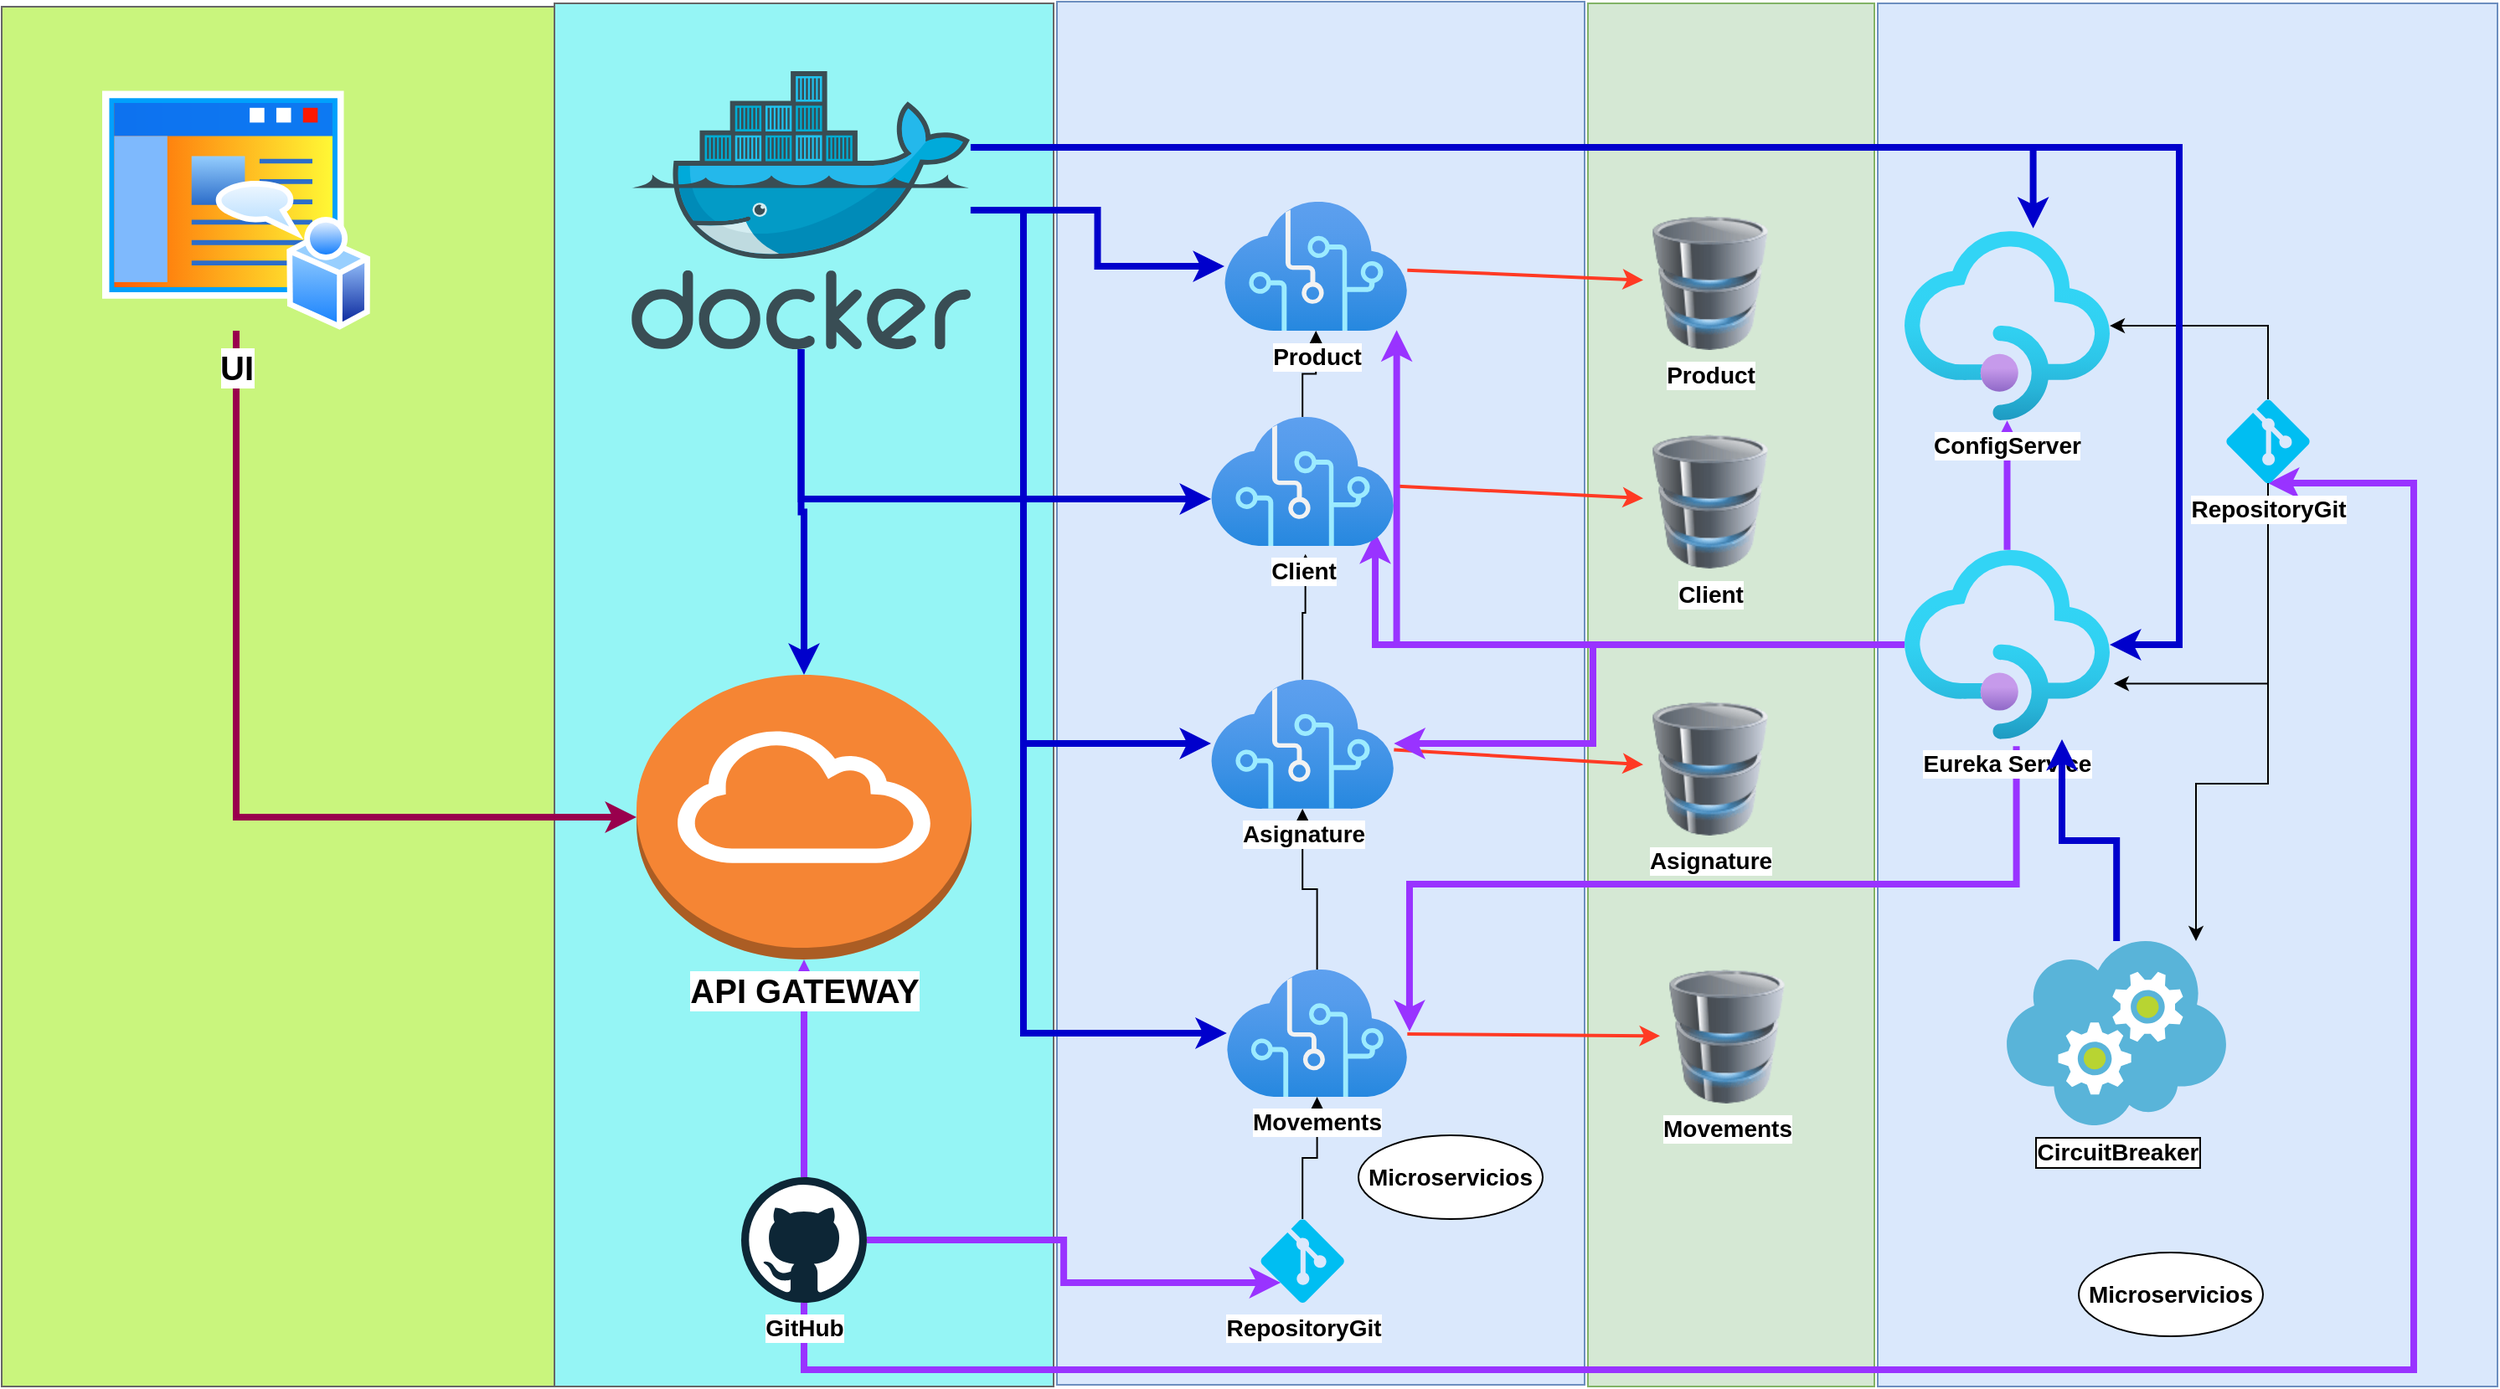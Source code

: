 <mxfile version="16.5.3" type="github">
  <diagram id="I9oDGClTtLo3D-e7rfP1" name="Page-1">
    <mxGraphModel dx="2076" dy="1094" grid="1" gridSize="10" guides="1" tooltips="1" connect="1" arrows="1" fold="1" page="1" pageScale="1" pageWidth="827" pageHeight="1169" math="0" shadow="0">
      <root>
        <mxCell id="0" />
        <mxCell id="1" parent="0" />
        <mxCell id="t9oLwhMx5HOXyN6hdXH--61" value="" style="rounded=0;whiteSpace=wrap;html=1;fillColor=#95F5F5;strokeColor=#666666;fontColor=#333333;" vertex="1" parent="1">
          <mxGeometry x="710" y="14" width="298" height="826" as="geometry" />
        </mxCell>
        <mxCell id="t9oLwhMx5HOXyN6hdXH--49" value="" style="rounded=0;whiteSpace=wrap;html=1;fillColor=#dae8fc;strokeColor=#6c8ebf;" vertex="1" parent="1">
          <mxGeometry x="1500" y="14" width="370" height="826" as="geometry" />
        </mxCell>
        <mxCell id="t9oLwhMx5HOXyN6hdXH--1" value="" style="rounded=0;whiteSpace=wrap;html=1;fillColor=#C9F57D;strokeColor=#666666;fontColor=#333333;" vertex="1" parent="1">
          <mxGeometry x="380" y="16" width="330" height="824" as="geometry" />
        </mxCell>
        <mxCell id="t9oLwhMx5HOXyN6hdXH--2" value="" style="rounded=0;whiteSpace=wrap;html=1;fillColor=#dae8fc;strokeColor=#6c8ebf;" vertex="1" parent="1">
          <mxGeometry x="1010" y="13" width="315" height="826" as="geometry" />
        </mxCell>
        <mxCell id="t9oLwhMx5HOXyN6hdXH--3" value="" style="rounded=0;whiteSpace=wrap;html=1;fillColor=#d5e8d4;strokeColor=#82b366;" vertex="1" parent="1">
          <mxGeometry x="1327" y="14" width="171" height="826" as="geometry" />
        </mxCell>
        <mxCell id="t9oLwhMx5HOXyN6hdXH--5" value="" style="endArrow=classic;html=1;rounded=0;fontColor=#FF142C;labelBackgroundColor=#FF142C;strokeColor=#FF3A24;strokeWidth=2;" edge="1" parent="1" target="t9oLwhMx5HOXyN6hdXH--7" source="t9oLwhMx5HOXyN6hdXH--10">
          <mxGeometry width="50" height="50" relative="1" as="geometry">
            <mxPoint x="993.16" y="752.47" as="sourcePoint" />
            <mxPoint x="1073.16" y="745.197" as="targetPoint" />
          </mxGeometry>
        </mxCell>
        <mxCell id="t9oLwhMx5HOXyN6hdXH--6" value="&lt;font color=&quot;#000000&quot; style=&quot;font-size: 14px&quot;&gt;&lt;b&gt;Client&lt;/b&gt;&lt;/font&gt;" style="image;html=1;image=img/lib/clip_art/computers/Database_128x128.png;fontColor=#FF142C;" vertex="1" parent="1">
          <mxGeometry x="1360.0" y="271.54" width="80" height="80" as="geometry" />
        </mxCell>
        <mxCell id="t9oLwhMx5HOXyN6hdXH--7" value="&lt;font color=&quot;#000000&quot; style=&quot;font-size: 14px&quot;&gt;&lt;b&gt;Product&lt;/b&gt;&lt;/font&gt;" style="image;html=1;image=img/lib/clip_art/computers/Database_128x128.png;fontColor=#FF142C;" vertex="1" parent="1">
          <mxGeometry x="1360" y="141" width="80" height="80" as="geometry" />
        </mxCell>
        <mxCell id="t9oLwhMx5HOXyN6hdXH--8" value="&lt;font color=&quot;#000000&quot; size=&quot;1&quot;&gt;&lt;b style=&quot;font-size: 14px&quot;&gt;Movements&lt;/b&gt;&lt;/font&gt;" style="image;html=1;image=img/lib/clip_art/computers/Database_128x128.png;fontColor=#FF142C;" vertex="1" parent="1">
          <mxGeometry x="1370.0" y="591" width="80" height="80" as="geometry" />
        </mxCell>
        <mxCell id="t9oLwhMx5HOXyN6hdXH--52" style="edgeStyle=orthogonalEdgeStyle;rounded=0;orthogonalLoop=1;jettySize=auto;html=1;fontSize=14;fontColor=#000000;" edge="1" parent="1" source="t9oLwhMx5HOXyN6hdXH--11" target="t9oLwhMx5HOXyN6hdXH--14">
          <mxGeometry relative="1" as="geometry" />
        </mxCell>
        <mxCell id="t9oLwhMx5HOXyN6hdXH--13" value="&lt;font color=&quot;#000000&quot; style=&quot;font-size: 14px&quot;&gt;&lt;b&gt;Asignature&lt;/b&gt;&lt;/font&gt;" style="image;html=1;image=img/lib/clip_art/computers/Database_128x128.png;fontColor=#FF142C;" vertex="1" parent="1">
          <mxGeometry x="1360.0" y="431.0" width="80" height="80" as="geometry" />
        </mxCell>
        <mxCell id="t9oLwhMx5HOXyN6hdXH--53" style="edgeStyle=orthogonalEdgeStyle;rounded=0;orthogonalLoop=1;jettySize=auto;html=1;entryX=0.516;entryY=1.062;entryDx=0;entryDy=0;entryPerimeter=0;fontSize=14;fontColor=#000000;" edge="1" parent="1" source="t9oLwhMx5HOXyN6hdXH--14" target="t9oLwhMx5HOXyN6hdXH--9">
          <mxGeometry relative="1" as="geometry" />
        </mxCell>
        <mxCell id="t9oLwhMx5HOXyN6hdXH--14" value="&lt;font style=&quot;font-size: 14px&quot;&gt;&lt;b&gt;Asignature&lt;/b&gt;&lt;/font&gt;" style="aspect=fixed;html=1;points=[];align=center;image;fontSize=12;image=img/lib/azure2/ai_machine_learning/Cognitive_Services.svg;fontColor=#000000;" vertex="1" parent="1">
          <mxGeometry x="1102" y="417.92" width="109.17" height="77.06" as="geometry" />
        </mxCell>
        <mxCell id="t9oLwhMx5HOXyN6hdXH--15" value="" style="endArrow=classic;html=1;rounded=0;fontColor=#FF142C;labelBackgroundColor=#FF142C;strokeColor=#FF3A24;strokeWidth=2;" edge="1" parent="1" source="t9oLwhMx5HOXyN6hdXH--9" target="t9oLwhMx5HOXyN6hdXH--6">
          <mxGeometry width="50" height="50" relative="1" as="geometry">
            <mxPoint x="1320.0" y="301.54" as="sourcePoint" />
            <mxPoint x="1320.0" y="394.48" as="targetPoint" />
          </mxGeometry>
        </mxCell>
        <mxCell id="t9oLwhMx5HOXyN6hdXH--16" value="" style="endArrow=classic;html=1;rounded=0;fontColor=#FF142C;labelBackgroundColor=#FF142C;strokeColor=#FF3A24;strokeWidth=2;" edge="1" parent="1" source="t9oLwhMx5HOXyN6hdXH--14" target="t9oLwhMx5HOXyN6hdXH--13">
          <mxGeometry width="50" height="50" relative="1" as="geometry">
            <mxPoint x="1410.57" y="751.0" as="sourcePoint" />
            <mxPoint x="1410.57" y="843.94" as="targetPoint" />
          </mxGeometry>
        </mxCell>
        <mxCell id="t9oLwhMx5HOXyN6hdXH--17" value="" style="endArrow=classic;html=1;rounded=0;fontColor=#FF142C;labelBackgroundColor=#FF142C;strokeColor=#FF3A24;strokeWidth=2;" edge="1" parent="1" source="t9oLwhMx5HOXyN6hdXH--11" target="t9oLwhMx5HOXyN6hdXH--8">
          <mxGeometry width="50" height="50" relative="1" as="geometry">
            <mxPoint x="1622.16" y="751.0" as="sourcePoint" />
            <mxPoint x="1622.16" y="843.94" as="targetPoint" />
          </mxGeometry>
        </mxCell>
        <mxCell id="t9oLwhMx5HOXyN6hdXH--62" style="edgeStyle=orthogonalEdgeStyle;rounded=0;orthogonalLoop=1;jettySize=auto;html=1;entryX=0.24;entryY=0.76;entryDx=0;entryDy=0;entryPerimeter=0;fontSize=20;fontColor=#000000;strokeColor=#9933FF;strokeWidth=4;" edge="1" parent="1" source="t9oLwhMx5HOXyN6hdXH--24" target="t9oLwhMx5HOXyN6hdXH--50">
          <mxGeometry relative="1" as="geometry" />
        </mxCell>
        <mxCell id="t9oLwhMx5HOXyN6hdXH--63" style="edgeStyle=orthogonalEdgeStyle;rounded=0;orthogonalLoop=1;jettySize=auto;html=1;entryX=0.5;entryY=1;entryDx=0;entryDy=0;entryPerimeter=0;fontSize=20;fontColor=#000000;strokeColor=#9933FF;strokeWidth=4;" edge="1" parent="1" source="t9oLwhMx5HOXyN6hdXH--24" target="t9oLwhMx5HOXyN6hdXH--40">
          <mxGeometry relative="1" as="geometry">
            <Array as="points">
              <mxPoint x="859" y="830" />
              <mxPoint x="1820" y="830" />
              <mxPoint x="1820" y="301" />
            </Array>
          </mxGeometry>
        </mxCell>
        <mxCell id="t9oLwhMx5HOXyN6hdXH--66" style="edgeStyle=orthogonalEdgeStyle;rounded=0;orthogonalLoop=1;jettySize=auto;html=1;fontSize=20;fontColor=#000000;strokeColor=#9933FF;strokeWidth=4;" edge="1" parent="1" source="t9oLwhMx5HOXyN6hdXH--24" target="t9oLwhMx5HOXyN6hdXH--65">
          <mxGeometry relative="1" as="geometry" />
        </mxCell>
        <mxCell id="t9oLwhMx5HOXyN6hdXH--24" value="GitHub" style="dashed=0;outlineConnect=0;html=1;align=center;labelPosition=center;verticalLabelPosition=bottom;verticalAlign=top;shape=mxgraph.weblogos.github;fontSize=14;fontStyle=1;labelBackgroundColor=default;" vertex="1" parent="1">
          <mxGeometry x="821.5" y="715" width="75" height="75" as="geometry" />
        </mxCell>
        <mxCell id="t9oLwhMx5HOXyN6hdXH--67" style="edgeStyle=orthogonalEdgeStyle;rounded=0;orthogonalLoop=1;jettySize=auto;html=1;fontSize=20;fontColor=#000000;strokeColor=#99004D;strokeWidth=4;" edge="1" parent="1" source="t9oLwhMx5HOXyN6hdXH--26" target="t9oLwhMx5HOXyN6hdXH--65">
          <mxGeometry relative="1" as="geometry">
            <Array as="points">
              <mxPoint x="520" y="500" />
            </Array>
          </mxGeometry>
        </mxCell>
        <mxCell id="t9oLwhMx5HOXyN6hdXH--26" value="&lt;font style=&quot;font-size: 20px&quot;&gt;UI&lt;/font&gt;" style="aspect=fixed;perimeter=ellipsePerimeter;html=1;align=center;shadow=0;dashed=0;spacingTop=3;image;image=img/lib/active_directory/home_page.svg;fillColor=#95F5F5;fontSize=14;fontStyle=1" vertex="1" parent="1">
          <mxGeometry x="440" y="65.53" width="160" height="144" as="geometry" />
        </mxCell>
        <mxCell id="t9oLwhMx5HOXyN6hdXH--28" value="Microservicios" style="ellipse;whiteSpace=wrap;html=1;align=center;newEdgeStyle={&quot;edgeStyle&quot;:&quot;entityRelationEdgeStyle&quot;,&quot;startArrow&quot;:&quot;none&quot;,&quot;endArrow&quot;:&quot;none&quot;,&quot;segment&quot;:10,&quot;curved&quot;:1};treeFolding=1;treeMoving=1;fontSize=14;fillColor=#FFFFFF;fontStyle=1" vertex="1" collapsed="1" parent="1">
          <mxGeometry x="1190" y="690" width="110" height="50" as="geometry" />
        </mxCell>
        <mxCell id="t9oLwhMx5HOXyN6hdXH--44" style="edgeStyle=orthogonalEdgeStyle;rounded=0;orthogonalLoop=1;jettySize=auto;html=1;" edge="1" parent="1" source="t9oLwhMx5HOXyN6hdXH--40" target="t9oLwhMx5HOXyN6hdXH--12">
          <mxGeometry relative="1" as="geometry">
            <Array as="points">
              <mxPoint x="1733" y="206.54" />
            </Array>
          </mxGeometry>
        </mxCell>
        <mxCell id="t9oLwhMx5HOXyN6hdXH--45" style="edgeStyle=orthogonalEdgeStyle;rounded=0;orthogonalLoop=1;jettySize=auto;html=1;exitX=0.5;exitY=1;exitDx=0;exitDy=0;exitPerimeter=0;entryX=1.02;entryY=0.706;entryDx=0;entryDy=0;entryPerimeter=0;" edge="1" parent="1" source="t9oLwhMx5HOXyN6hdXH--40" target="t9oLwhMx5HOXyN6hdXH--43">
          <mxGeometry relative="1" as="geometry">
            <Array as="points">
              <mxPoint x="1733" y="420.54" />
            </Array>
          </mxGeometry>
        </mxCell>
        <mxCell id="t9oLwhMx5HOXyN6hdXH--79" style="edgeStyle=orthogonalEdgeStyle;rounded=0;orthogonalLoop=1;jettySize=auto;html=1;fontSize=14;fontColor=#000000;strokeColor=#000000;strokeWidth=1;" edge="1" parent="1" source="t9oLwhMx5HOXyN6hdXH--40" target="t9oLwhMx5HOXyN6hdXH--76">
          <mxGeometry relative="1" as="geometry">
            <Array as="points">
              <mxPoint x="1733" y="480" />
              <mxPoint x="1690" y="480" />
            </Array>
          </mxGeometry>
        </mxCell>
        <mxCell id="t9oLwhMx5HOXyN6hdXH--40" value="&lt;font style=&quot;font-size: 14px&quot;&gt;&lt;b&gt;RepositoryGit&lt;/b&gt;&lt;/font&gt;" style="verticalLabelPosition=bottom;html=1;verticalAlign=top;align=center;strokeColor=none;fillColor=#00BEF2;shape=mxgraph.azure.git_repository;labelBackgroundColor=default;" vertex="1" parent="1">
          <mxGeometry x="1708" y="250.54" width="50" height="50" as="geometry" />
        </mxCell>
        <mxCell id="t9oLwhMx5HOXyN6hdXH--41" value="" style="shape=image;verticalLabelPosition=bottom;labelBackgroundColor=default;verticalAlign=top;aspect=fixed;imageAspect=0;image=https://assets-global.website-files.com/5f1c75e63b2f950eb473d3e4/603c5eb831820c3ce6a8f057_603a1586fa052d17fc2a6929_MongoDBAtlas.png;" vertex="1" parent="1">
          <mxGeometry x="1380" y="707.5" width="90" height="90" as="geometry" />
        </mxCell>
        <mxCell id="t9oLwhMx5HOXyN6hdXH--55" style="edgeStyle=orthogonalEdgeStyle;rounded=0;orthogonalLoop=1;jettySize=auto;html=1;fontSize=14;fontColor=#000000;strokeColor=#9933FF;strokeWidth=4;" edge="1" parent="1" source="t9oLwhMx5HOXyN6hdXH--43" target="t9oLwhMx5HOXyN6hdXH--14">
          <mxGeometry relative="1" as="geometry">
            <Array as="points">
              <mxPoint x="1330" y="397" />
              <mxPoint x="1330" y="456" />
            </Array>
          </mxGeometry>
        </mxCell>
        <mxCell id="t9oLwhMx5HOXyN6hdXH--56" style="edgeStyle=orthogonalEdgeStyle;rounded=0;orthogonalLoop=1;jettySize=auto;html=1;entryX=0.898;entryY=0.895;entryDx=0;entryDy=0;entryPerimeter=0;fontSize=14;fontColor=#000000;strokeColor=#9933FF;strokeWidth=4;" edge="1" parent="1" source="t9oLwhMx5HOXyN6hdXH--43" target="t9oLwhMx5HOXyN6hdXH--9">
          <mxGeometry relative="1" as="geometry" />
        </mxCell>
        <mxCell id="t9oLwhMx5HOXyN6hdXH--57" style="edgeStyle=orthogonalEdgeStyle;rounded=0;orthogonalLoop=1;jettySize=auto;html=1;entryX=0.942;entryY=0.995;entryDx=0;entryDy=0;entryPerimeter=0;fontSize=14;fontColor=#000000;strokeColor=#9933FF;strokeWidth=4;" edge="1" parent="1" source="t9oLwhMx5HOXyN6hdXH--43" target="t9oLwhMx5HOXyN6hdXH--10">
          <mxGeometry relative="1" as="geometry" />
        </mxCell>
        <mxCell id="t9oLwhMx5HOXyN6hdXH--58" style="edgeStyle=orthogonalEdgeStyle;rounded=0;orthogonalLoop=1;jettySize=auto;html=1;entryX=1.012;entryY=0.486;entryDx=0;entryDy=0;entryPerimeter=0;fontSize=14;fontColor=#000000;strokeColor=#9933FF;strokeWidth=4;exitX=0.545;exitY=1.037;exitDx=0;exitDy=0;exitPerimeter=0;" edge="1" parent="1" source="t9oLwhMx5HOXyN6hdXH--43" target="t9oLwhMx5HOXyN6hdXH--11">
          <mxGeometry relative="1" as="geometry">
            <Array as="points">
              <mxPoint x="1583" y="540" />
              <mxPoint x="1221" y="540" />
            </Array>
          </mxGeometry>
        </mxCell>
        <mxCell id="t9oLwhMx5HOXyN6hdXH--60" style="edgeStyle=orthogonalEdgeStyle;rounded=0;orthogonalLoop=1;jettySize=auto;html=1;fontSize=14;fontColor=#000000;strokeColor=#9933FF;strokeWidth=4;" edge="1" parent="1" source="t9oLwhMx5HOXyN6hdXH--43" target="t9oLwhMx5HOXyN6hdXH--12">
          <mxGeometry relative="1" as="geometry" />
        </mxCell>
        <mxCell id="t9oLwhMx5HOXyN6hdXH--43" value="&lt;font style=&quot;font-size: 14px&quot;&gt;&lt;b&gt;Eureka Service&lt;/b&gt;&lt;/font&gt;" style="aspect=fixed;html=1;points=[];align=center;image;fontSize=12;image=img/lib/azure2/app_services/API_Management_Services.svg;fontColor=#000000;" vertex="1" parent="1">
          <mxGeometry x="1516" y="340.39" width="122.5" height="113.07" as="geometry" />
        </mxCell>
        <mxCell id="t9oLwhMx5HOXyN6hdXH--54" style="edgeStyle=orthogonalEdgeStyle;rounded=0;orthogonalLoop=1;jettySize=auto;html=1;fontSize=14;fontColor=#000000;" edge="1" parent="1" source="t9oLwhMx5HOXyN6hdXH--9" target="t9oLwhMx5HOXyN6hdXH--10">
          <mxGeometry relative="1" as="geometry" />
        </mxCell>
        <mxCell id="t9oLwhMx5HOXyN6hdXH--9" value="&lt;font style=&quot;font-size: 14px&quot;&gt;&lt;b&gt;Client&lt;/b&gt;&lt;/font&gt;" style="aspect=fixed;html=1;points=[];align=center;image;fontSize=12;image=img/lib/azure2/ai_machine_learning/Cognitive_Services.svg;fontColor=#000000;" vertex="1" parent="1">
          <mxGeometry x="1102" y="261" width="109.17" height="77.06" as="geometry" />
        </mxCell>
        <mxCell id="t9oLwhMx5HOXyN6hdXH--48" value="Microservicios" style="ellipse;whiteSpace=wrap;html=1;align=center;newEdgeStyle={&quot;edgeStyle&quot;:&quot;entityRelationEdgeStyle&quot;,&quot;startArrow&quot;:&quot;none&quot;,&quot;endArrow&quot;:&quot;none&quot;,&quot;segment&quot;:10,&quot;curved&quot;:1};treeFolding=1;treeMoving=1;fontSize=14;fillColor=#FFFFFF;fontStyle=1" vertex="1" parent="1">
          <mxGeometry x="1620" y="760" width="110" height="50" as="geometry" />
        </mxCell>
        <mxCell id="t9oLwhMx5HOXyN6hdXH--51" style="edgeStyle=orthogonalEdgeStyle;rounded=0;orthogonalLoop=1;jettySize=auto;html=1;fontSize=14;fontColor=#000000;" edge="1" parent="1" source="t9oLwhMx5HOXyN6hdXH--50" target="t9oLwhMx5HOXyN6hdXH--11">
          <mxGeometry relative="1" as="geometry" />
        </mxCell>
        <mxCell id="t9oLwhMx5HOXyN6hdXH--50" value="&lt;font style=&quot;font-size: 14px&quot;&gt;&lt;b&gt;RepositoryGit&lt;/b&gt;&lt;/font&gt;" style="verticalLabelPosition=bottom;html=1;verticalAlign=top;align=center;strokeColor=none;fillColor=#00BEF2;shape=mxgraph.azure.git_repository;labelBackgroundColor=default;" vertex="1" parent="1">
          <mxGeometry x="1131.59" y="740" width="50" height="50" as="geometry" />
        </mxCell>
        <mxCell id="t9oLwhMx5HOXyN6hdXH--12" value="&lt;font style=&quot;font-size: 14px&quot;&gt;&lt;b&gt;ConfigServer&lt;/b&gt;&lt;/font&gt;" style="aspect=fixed;html=1;points=[];align=center;image;fontSize=12;image=img/lib/azure2/app_services/API_Management_Services.svg;fontColor=#000000;" vertex="1" parent="1">
          <mxGeometry x="1516" y="150" width="122.5" height="113.07" as="geometry" />
        </mxCell>
        <mxCell id="t9oLwhMx5HOXyN6hdXH--10" value="&lt;b&gt;&lt;font style=&quot;font-size: 14px&quot;&gt;Product&lt;/font&gt;&lt;/b&gt;" style="aspect=fixed;html=1;points=[];align=center;image;fontSize=12;image=img/lib/azure2/ai_machine_learning/Cognitive_Services.svg;fontColor=#000000;" vertex="1" parent="1">
          <mxGeometry x="1109.99" y="132.47" width="109.17" height="77.06" as="geometry" />
        </mxCell>
        <mxCell id="t9oLwhMx5HOXyN6hdXH--11" value="&lt;font style=&quot;font-size: 14px&quot;&gt;&lt;b&gt;Movements&lt;/b&gt;&lt;/font&gt;" style="aspect=fixed;html=1;points=[];align=center;image;fontSize=12;image=img/lib/azure2/ai_machine_learning/Cognitive_Services.svg;fontColor=#000000;" vertex="1" parent="1">
          <mxGeometry x="1111.41" y="591" width="107.75" height="76.06" as="geometry" />
        </mxCell>
        <mxCell id="t9oLwhMx5HOXyN6hdXH--65" value="&lt;b&gt;API GATEWAY&lt;/b&gt;" style="outlineConnect=0;dashed=0;verticalLabelPosition=bottom;verticalAlign=top;align=center;html=1;shape=mxgraph.aws3.internet_gateway;fillColor=#F58534;gradientColor=none;labelBackgroundColor=default;fontSize=20;fontColor=#000000;" vertex="1" parent="1">
          <mxGeometry x="759" y="415" width="200" height="170" as="geometry" />
        </mxCell>
        <mxCell id="t9oLwhMx5HOXyN6hdXH--69" style="edgeStyle=orthogonalEdgeStyle;rounded=0;orthogonalLoop=1;jettySize=auto;html=1;fontSize=15;fontColor=#0000CC;strokeColor=#0000CC;strokeWidth=4;" edge="1" parent="1" source="t9oLwhMx5HOXyN6hdXH--68" target="t9oLwhMx5HOXyN6hdXH--65">
          <mxGeometry relative="1" as="geometry" />
        </mxCell>
        <mxCell id="t9oLwhMx5HOXyN6hdXH--70" style="edgeStyle=orthogonalEdgeStyle;rounded=0;orthogonalLoop=1;jettySize=auto;html=1;fontSize=15;fontColor=#0000CC;strokeColor=#0000CC;strokeWidth=4;" edge="1" parent="1" source="t9oLwhMx5HOXyN6hdXH--68" target="t9oLwhMx5HOXyN6hdXH--10">
          <mxGeometry relative="1" as="geometry" />
        </mxCell>
        <mxCell id="t9oLwhMx5HOXyN6hdXH--71" style="edgeStyle=orthogonalEdgeStyle;rounded=0;orthogonalLoop=1;jettySize=auto;html=1;fontSize=15;fontColor=#0000CC;strokeColor=#0000CC;strokeWidth=4;" edge="1" parent="1" source="t9oLwhMx5HOXyN6hdXH--68" target="t9oLwhMx5HOXyN6hdXH--9">
          <mxGeometry relative="1" as="geometry">
            <Array as="points">
              <mxPoint x="857" y="310" />
            </Array>
          </mxGeometry>
        </mxCell>
        <mxCell id="t9oLwhMx5HOXyN6hdXH--72" style="edgeStyle=orthogonalEdgeStyle;rounded=0;orthogonalLoop=1;jettySize=auto;html=1;fontSize=15;fontColor=#0000CC;strokeColor=#0000CC;strokeWidth=4;" edge="1" parent="1" source="t9oLwhMx5HOXyN6hdXH--68" target="t9oLwhMx5HOXyN6hdXH--14">
          <mxGeometry relative="1" as="geometry">
            <Array as="points">
              <mxPoint x="990" y="138" />
              <mxPoint x="990" y="456" />
            </Array>
          </mxGeometry>
        </mxCell>
        <mxCell id="t9oLwhMx5HOXyN6hdXH--73" style="edgeStyle=orthogonalEdgeStyle;rounded=0;orthogonalLoop=1;jettySize=auto;html=1;fontSize=15;fontColor=#0000CC;strokeColor=#0000CC;strokeWidth=4;" edge="1" parent="1" source="t9oLwhMx5HOXyN6hdXH--68" target="t9oLwhMx5HOXyN6hdXH--11">
          <mxGeometry relative="1" as="geometry">
            <Array as="points">
              <mxPoint x="990" y="138" />
              <mxPoint x="990" y="629" />
            </Array>
          </mxGeometry>
        </mxCell>
        <mxCell id="t9oLwhMx5HOXyN6hdXH--74" style="edgeStyle=orthogonalEdgeStyle;rounded=0;orthogonalLoop=1;jettySize=auto;html=1;fontSize=15;fontColor=#0000CC;strokeColor=#0000CC;strokeWidth=4;entryX=0.627;entryY=-0.014;entryDx=0;entryDy=0;entryPerimeter=0;" edge="1" parent="1" source="t9oLwhMx5HOXyN6hdXH--68" target="t9oLwhMx5HOXyN6hdXH--12">
          <mxGeometry relative="1" as="geometry">
            <Array as="points">
              <mxPoint x="1593" y="100" />
            </Array>
          </mxGeometry>
        </mxCell>
        <mxCell id="t9oLwhMx5HOXyN6hdXH--75" style="edgeStyle=orthogonalEdgeStyle;rounded=0;orthogonalLoop=1;jettySize=auto;html=1;fontSize=15;fontColor=#0000CC;strokeColor=#0000CC;strokeWidth=4;" edge="1" parent="1" source="t9oLwhMx5HOXyN6hdXH--68" target="t9oLwhMx5HOXyN6hdXH--43">
          <mxGeometry relative="1" as="geometry">
            <Array as="points">
              <mxPoint x="1680" y="100" />
              <mxPoint x="1680" y="397" />
            </Array>
          </mxGeometry>
        </mxCell>
        <mxCell id="t9oLwhMx5HOXyN6hdXH--68" value="" style="sketch=0;aspect=fixed;html=1;points=[];align=center;image;fontSize=15;image=img/lib/mscae/Docker.svg;labelBackgroundColor=default;fontColor=#000000;fillColor=#C9F57D;labelBorderColor=default;" vertex="1" parent="1">
          <mxGeometry x="756" y="54.51" width="202.48" height="166.03" as="geometry" />
        </mxCell>
        <mxCell id="t9oLwhMx5HOXyN6hdXH--78" style="edgeStyle=orthogonalEdgeStyle;rounded=0;orthogonalLoop=1;jettySize=auto;html=1;fontSize=14;fontColor=#000000;strokeColor=#0000CC;strokeWidth=4;" edge="1" parent="1" source="t9oLwhMx5HOXyN6hdXH--76" target="t9oLwhMx5HOXyN6hdXH--43">
          <mxGeometry relative="1" as="geometry">
            <Array as="points">
              <mxPoint x="1643" y="514" />
              <mxPoint x="1610" y="514" />
            </Array>
          </mxGeometry>
        </mxCell>
        <mxCell id="t9oLwhMx5HOXyN6hdXH--76" value="&lt;font style=&quot;font-size: 14px&quot; color=&quot;#000000&quot;&gt;&lt;b&gt;CircuitBreaker&lt;/b&gt;&lt;/font&gt;" style="sketch=0;aspect=fixed;html=1;points=[];align=center;image;fontSize=12;image=img/lib/mscae/Cloud_Services_Classic.svg;labelBackgroundColor=default;labelBorderColor=default;fontColor=#0000CC;fillColor=#C9F57D;" vertex="1" parent="1">
          <mxGeometry x="1577.05" y="574.03" width="130.95" height="110" as="geometry" />
        </mxCell>
      </root>
    </mxGraphModel>
  </diagram>
</mxfile>
